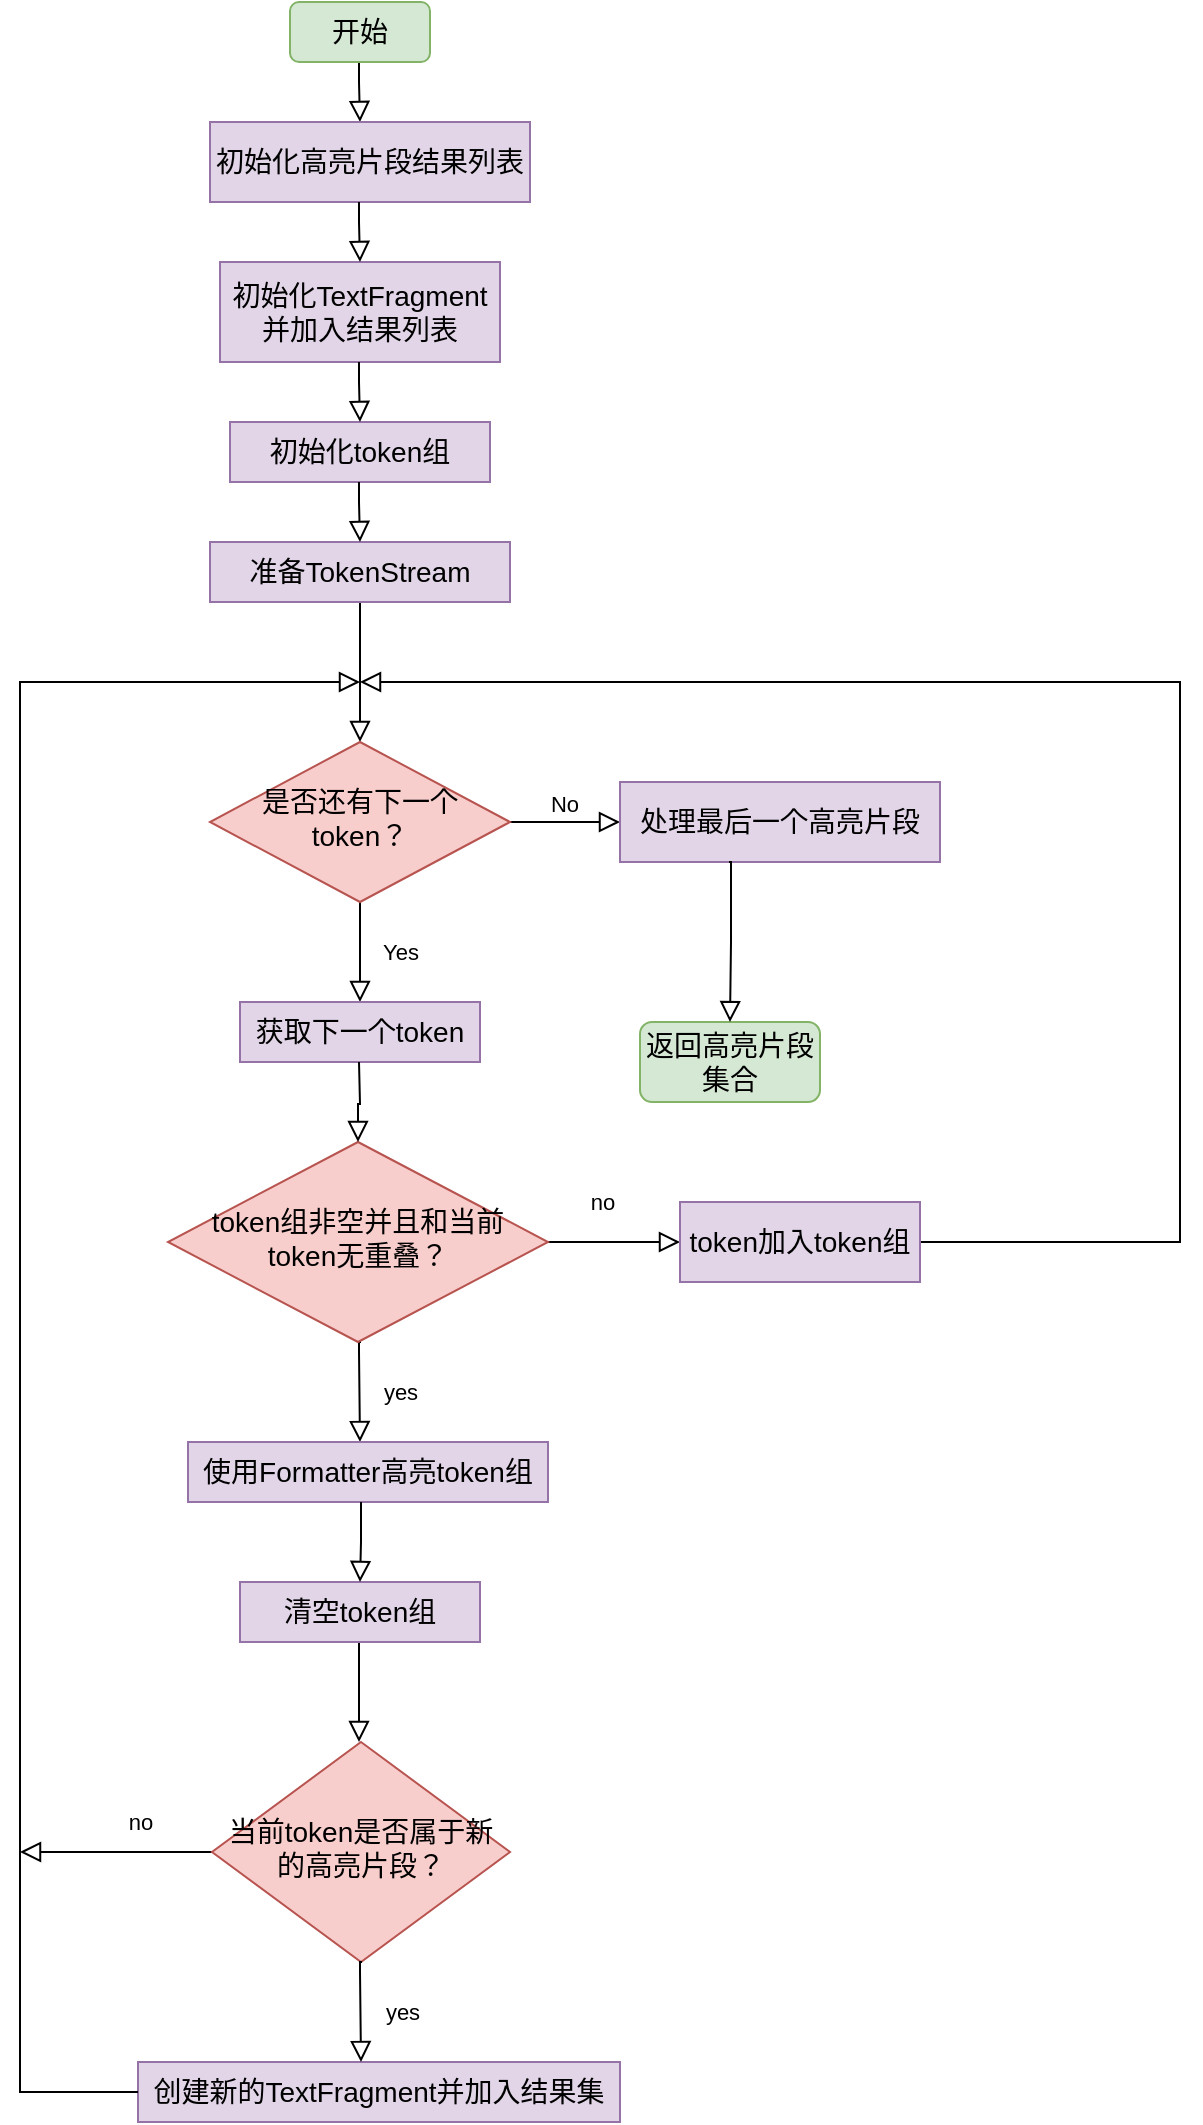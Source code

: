 <mxfile version="17.4.0" type="github">
  <diagram id="C5RBs43oDa-KdzZeNtuy" name="Page-1">
    <mxGraphModel dx="1351" dy="802" grid="1" gridSize="10" guides="1" tooltips="1" connect="1" arrows="1" fold="1" page="1" pageScale="1" pageWidth="827" pageHeight="1169" math="0" shadow="0">
      <root>
        <mxCell id="WIyWlLk6GJQsqaUBKTNV-0" />
        <mxCell id="WIyWlLk6GJQsqaUBKTNV-1" parent="WIyWlLk6GJQsqaUBKTNV-0" />
        <mxCell id="WIyWlLk6GJQsqaUBKTNV-2" value="" style="rounded=0;html=1;jettySize=auto;orthogonalLoop=1;fontSize=11;endArrow=block;endFill=0;endSize=8;strokeWidth=1;shadow=0;labelBackgroundColor=none;edgeStyle=orthogonalEdgeStyle;exitX=0.4;exitY=0.967;exitDx=0;exitDy=0;exitPerimeter=0;" parent="WIyWlLk6GJQsqaUBKTNV-1" source="PHvcSVjcB5XABRfBp6v2-33" target="WIyWlLk6GJQsqaUBKTNV-6" edge="1">
          <mxGeometry relative="1" as="geometry">
            <mxPoint x="220" y="340" as="sourcePoint" />
            <Array as="points">
              <mxPoint x="220" y="309" />
            </Array>
          </mxGeometry>
        </mxCell>
        <mxCell id="WIyWlLk6GJQsqaUBKTNV-4" value="Yes" style="rounded=0;html=1;jettySize=auto;orthogonalLoop=1;fontSize=11;endArrow=block;endFill=0;endSize=8;strokeWidth=1;shadow=0;labelBackgroundColor=none;edgeStyle=orthogonalEdgeStyle;" parent="WIyWlLk6GJQsqaUBKTNV-1" source="WIyWlLk6GJQsqaUBKTNV-6" edge="1">
          <mxGeometry y="20" relative="1" as="geometry">
            <mxPoint as="offset" />
            <mxPoint x="220" y="510" as="targetPoint" />
          </mxGeometry>
        </mxCell>
        <mxCell id="WIyWlLk6GJQsqaUBKTNV-5" value="No" style="edgeStyle=orthogonalEdgeStyle;rounded=0;html=1;jettySize=auto;orthogonalLoop=1;fontSize=11;endArrow=block;endFill=0;endSize=8;strokeWidth=1;shadow=0;labelBackgroundColor=none;" parent="WIyWlLk6GJQsqaUBKTNV-1" source="WIyWlLk6GJQsqaUBKTNV-6" edge="1">
          <mxGeometry y="10" relative="1" as="geometry">
            <mxPoint as="offset" />
            <mxPoint x="350" y="420" as="targetPoint" />
          </mxGeometry>
        </mxCell>
        <mxCell id="WIyWlLk6GJQsqaUBKTNV-6" value="&lt;font style=&quot;font-size: 14px&quot;&gt;是否还有下一个token？&lt;/font&gt;" style="rhombus;whiteSpace=wrap;html=1;shadow=0;fontFamily=Helvetica;fontSize=12;align=center;strokeWidth=1;spacing=6;spacingTop=-4;fillColor=#f8cecc;strokeColor=#b85450;" parent="WIyWlLk6GJQsqaUBKTNV-1" vertex="1">
          <mxGeometry x="145" y="380" width="150" height="80" as="geometry" />
        </mxCell>
        <mxCell id="WIyWlLk6GJQsqaUBKTNV-8" value="yes" style="rounded=0;html=1;jettySize=auto;orthogonalLoop=1;fontSize=11;endArrow=block;endFill=0;endSize=8;strokeWidth=1;shadow=0;labelBackgroundColor=none;edgeStyle=orthogonalEdgeStyle;" parent="WIyWlLk6GJQsqaUBKTNV-1" edge="1">
          <mxGeometry y="20" relative="1" as="geometry">
            <mxPoint as="offset" />
            <mxPoint x="220.5" y="680" as="sourcePoint" />
            <mxPoint x="220" y="730" as="targetPoint" />
            <Array as="points">
              <mxPoint x="219.5" y="685" />
              <mxPoint x="220.5" y="685" />
            </Array>
          </mxGeometry>
        </mxCell>
        <mxCell id="WIyWlLk6GJQsqaUBKTNV-9" value="no" style="edgeStyle=orthogonalEdgeStyle;rounded=0;html=1;jettySize=auto;orthogonalLoop=1;fontSize=11;endArrow=block;endFill=0;endSize=8;strokeWidth=1;shadow=0;labelBackgroundColor=none;entryX=0;entryY=0.5;entryDx=0;entryDy=0;" parent="WIyWlLk6GJQsqaUBKTNV-1" source="WIyWlLk6GJQsqaUBKTNV-10" target="PHvcSVjcB5XABRfBp6v2-38" edge="1">
          <mxGeometry x="-0.2" y="20" relative="1" as="geometry">
            <mxPoint as="offset" />
            <mxPoint x="310" y="640" as="targetPoint" />
          </mxGeometry>
        </mxCell>
        <mxCell id="WIyWlLk6GJQsqaUBKTNV-10" value="&lt;font style=&quot;font-size: 14px&quot;&gt;token组非空并且和当前token无重叠？&lt;/font&gt;" style="rhombus;whiteSpace=wrap;html=1;shadow=0;fontFamily=Helvetica;fontSize=12;align=center;strokeWidth=1;spacing=6;spacingTop=-4;fillColor=#f8cecc;strokeColor=#b85450;" parent="WIyWlLk6GJQsqaUBKTNV-1" vertex="1">
          <mxGeometry x="124" y="580" width="190" height="100" as="geometry" />
        </mxCell>
        <mxCell id="PHvcSVjcB5XABRfBp6v2-1" value="&lt;font style=&quot;font-size: 14px&quot;&gt;获取下一个token&lt;/font&gt;" style="rounded=0;whiteSpace=wrap;html=1;fillColor=#e1d5e7;strokeColor=#9673a6;" vertex="1" parent="WIyWlLk6GJQsqaUBKTNV-1">
          <mxGeometry x="160" y="510" width="120" height="30" as="geometry" />
        </mxCell>
        <mxCell id="PHvcSVjcB5XABRfBp6v2-5" value="" style="rounded=0;html=1;jettySize=auto;orthogonalLoop=1;fontSize=11;endArrow=block;endFill=0;endSize=8;strokeWidth=1;shadow=0;labelBackgroundColor=none;edgeStyle=orthogonalEdgeStyle;" edge="1" parent="WIyWlLk6GJQsqaUBKTNV-1">
          <mxGeometry relative="1" as="geometry">
            <mxPoint x="219.5" y="40" as="sourcePoint" />
            <mxPoint x="220" y="70" as="targetPoint" />
            <Array as="points">
              <mxPoint x="220" y="50" />
              <mxPoint x="220" y="50" />
            </Array>
          </mxGeometry>
        </mxCell>
        <mxCell id="PHvcSVjcB5XABRfBp6v2-9" value="" style="rounded=0;html=1;jettySize=auto;orthogonalLoop=1;fontSize=11;endArrow=block;endFill=0;endSize=8;strokeWidth=1;shadow=0;labelBackgroundColor=none;edgeStyle=orthogonalEdgeStyle;exitX=1;exitY=0.5;exitDx=0;exitDy=0;" edge="1" parent="WIyWlLk6GJQsqaUBKTNV-1" source="PHvcSVjcB5XABRfBp6v2-38">
          <mxGeometry relative="1" as="geometry">
            <mxPoint x="460" y="670" as="sourcePoint" />
            <mxPoint x="220" y="350" as="targetPoint" />
            <Array as="points">
              <mxPoint x="630" y="630" />
              <mxPoint x="630" y="350" />
            </Array>
          </mxGeometry>
        </mxCell>
        <mxCell id="PHvcSVjcB5XABRfBp6v2-10" value="" style="rounded=0;html=1;jettySize=auto;orthogonalLoop=1;fontSize=11;endArrow=block;endFill=0;endSize=8;strokeWidth=1;shadow=0;labelBackgroundColor=none;edgeStyle=orthogonalEdgeStyle;entryX=0.5;entryY=0;entryDx=0;entryDy=0;" edge="1" parent="WIyWlLk6GJQsqaUBKTNV-1" target="WIyWlLk6GJQsqaUBKTNV-10">
          <mxGeometry relative="1" as="geometry">
            <mxPoint x="219.5" y="540" as="sourcePoint" />
            <mxPoint x="219.5" y="590" as="targetPoint" />
          </mxGeometry>
        </mxCell>
        <mxCell id="PHvcSVjcB5XABRfBp6v2-12" value="no" style="edgeStyle=orthogonalEdgeStyle;rounded=0;html=1;jettySize=auto;orthogonalLoop=1;fontSize=11;endArrow=block;endFill=0;endSize=8;strokeWidth=1;shadow=0;labelBackgroundColor=none;exitX=0;exitY=0.5;exitDx=0;exitDy=0;" edge="1" parent="WIyWlLk6GJQsqaUBKTNV-1" source="PHvcSVjcB5XABRfBp6v2-13">
          <mxGeometry x="-0.25" y="-15" relative="1" as="geometry">
            <mxPoint as="offset" />
            <mxPoint x="50" y="935" as="targetPoint" />
            <mxPoint x="80" y="920" as="sourcePoint" />
          </mxGeometry>
        </mxCell>
        <mxCell id="PHvcSVjcB5XABRfBp6v2-13" value="&lt;font style=&quot;font-size: 14px&quot;&gt;当前token是否属于新的高亮片段？&lt;/font&gt;" style="rhombus;whiteSpace=wrap;html=1;shadow=0;fontFamily=Helvetica;fontSize=12;align=center;strokeWidth=1;spacing=6;spacingTop=-4;fillColor=#f8cecc;strokeColor=#b85450;" vertex="1" parent="WIyWlLk6GJQsqaUBKTNV-1">
          <mxGeometry x="146" y="880" width="149" height="110" as="geometry" />
        </mxCell>
        <mxCell id="PHvcSVjcB5XABRfBp6v2-14" value="" style="rounded=0;html=1;jettySize=auto;orthogonalLoop=1;fontSize=11;endArrow=block;endFill=0;endSize=8;strokeWidth=1;shadow=0;labelBackgroundColor=none;edgeStyle=orthogonalEdgeStyle;entryX=0.5;entryY=0;entryDx=0;entryDy=0;" edge="1" parent="WIyWlLk6GJQsqaUBKTNV-1">
          <mxGeometry relative="1" as="geometry">
            <mxPoint x="219.5" y="830" as="sourcePoint" />
            <mxPoint x="219.5" y="880" as="targetPoint" />
            <Array as="points" />
          </mxGeometry>
        </mxCell>
        <mxCell id="PHvcSVjcB5XABRfBp6v2-16" value="&lt;span&gt;&lt;font style=&quot;font-size: 14px&quot;&gt;使用Formatter高亮token组&lt;/font&gt;&lt;/span&gt;" style="rounded=0;whiteSpace=wrap;html=1;fillColor=#e1d5e7;strokeColor=#9673a6;" vertex="1" parent="WIyWlLk6GJQsqaUBKTNV-1">
          <mxGeometry x="134" y="730" width="180" height="30" as="geometry" />
        </mxCell>
        <mxCell id="PHvcSVjcB5XABRfBp6v2-18" value="&lt;font style=&quot;font-size: 14px&quot;&gt;返回高亮片段集合&lt;/font&gt;" style="rounded=1;whiteSpace=wrap;html=1;fontSize=12;glass=0;strokeWidth=1;shadow=0;fillColor=#d5e8d4;strokeColor=#82b366;" vertex="1" parent="WIyWlLk6GJQsqaUBKTNV-1">
          <mxGeometry x="360" y="520" width="90" height="40" as="geometry" />
        </mxCell>
        <mxCell id="PHvcSVjcB5XABRfBp6v2-19" value="&lt;span&gt;&lt;font style=&quot;font-size: 14px&quot;&gt;处理最后一个高亮片段&lt;/font&gt;&lt;/span&gt;" style="rounded=0;whiteSpace=wrap;html=1;fillColor=#e1d5e7;strokeColor=#9673a6;" vertex="1" parent="WIyWlLk6GJQsqaUBKTNV-1">
          <mxGeometry x="350" y="400" width="160" height="40" as="geometry" />
        </mxCell>
        <mxCell id="PHvcSVjcB5XABRfBp6v2-21" value="" style="rounded=0;html=1;jettySize=auto;orthogonalLoop=1;fontSize=11;endArrow=block;endFill=0;endSize=8;strokeWidth=1;shadow=0;labelBackgroundColor=none;edgeStyle=orthogonalEdgeStyle;entryX=0.5;entryY=0;entryDx=0;entryDy=0;" edge="1" parent="WIyWlLk6GJQsqaUBKTNV-1">
          <mxGeometry relative="1" as="geometry">
            <mxPoint x="404.5" y="440" as="sourcePoint" />
            <mxPoint x="405" y="520" as="targetPoint" />
            <Array as="points">
              <mxPoint x="405.5" y="440" />
              <mxPoint x="405.5" y="480" />
            </Array>
          </mxGeometry>
        </mxCell>
        <mxCell id="PHvcSVjcB5XABRfBp6v2-24" value="&lt;font style=&quot;font-size: 14px&quot;&gt;创建新的TextFragment并加入结果集&lt;/font&gt;" style="rounded=0;whiteSpace=wrap;html=1;fillColor=#e1d5e7;strokeColor=#9673a6;" vertex="1" parent="WIyWlLk6GJQsqaUBKTNV-1">
          <mxGeometry x="109" y="1040" width="241" height="30" as="geometry" />
        </mxCell>
        <mxCell id="PHvcSVjcB5XABRfBp6v2-27" value="&lt;span&gt;&lt;font style=&quot;font-size: 14px&quot;&gt;初始化高亮片段结果列表&lt;/font&gt;&lt;/span&gt;" style="rounded=0;whiteSpace=wrap;html=1;fillColor=#e1d5e7;strokeColor=#9673a6;" vertex="1" parent="WIyWlLk6GJQsqaUBKTNV-1">
          <mxGeometry x="145" y="70" width="160" height="40" as="geometry" />
        </mxCell>
        <mxCell id="PHvcSVjcB5XABRfBp6v2-28" value="&lt;font style=&quot;font-size: 14px&quot;&gt;开始&lt;/font&gt;" style="rounded=1;whiteSpace=wrap;html=1;fillColor=#d5e8d4;strokeColor=#82b366;" vertex="1" parent="WIyWlLk6GJQsqaUBKTNV-1">
          <mxGeometry x="185" y="10" width="70" height="30" as="geometry" />
        </mxCell>
        <mxCell id="PHvcSVjcB5XABRfBp6v2-29" value="&lt;font style=&quot;font-size: 14px&quot;&gt;初始化TextFragment并加入结果列表&lt;/font&gt;" style="rounded=0;whiteSpace=wrap;html=1;fillColor=#e1d5e7;strokeColor=#9673a6;" vertex="1" parent="WIyWlLk6GJQsqaUBKTNV-1">
          <mxGeometry x="150" y="140" width="140" height="50" as="geometry" />
        </mxCell>
        <mxCell id="PHvcSVjcB5XABRfBp6v2-31" value="&lt;span&gt;&lt;font style=&quot;font-size: 14px&quot;&gt;初始化token组&lt;/font&gt;&lt;br&gt;&lt;/span&gt;" style="rounded=0;whiteSpace=wrap;html=1;fillColor=#e1d5e7;strokeColor=#9673a6;" vertex="1" parent="WIyWlLk6GJQsqaUBKTNV-1">
          <mxGeometry x="155" y="220" width="130" height="30" as="geometry" />
        </mxCell>
        <mxCell id="PHvcSVjcB5XABRfBp6v2-33" value="&lt;font style=&quot;font-size: 14px&quot;&gt;准备TokenStream&lt;/font&gt;" style="rounded=0;whiteSpace=wrap;html=1;fillColor=#e1d5e7;strokeColor=#9673a6;" vertex="1" parent="WIyWlLk6GJQsqaUBKTNV-1">
          <mxGeometry x="145" y="280" width="150" height="30" as="geometry" />
        </mxCell>
        <mxCell id="PHvcSVjcB5XABRfBp6v2-34" value="" style="rounded=0;html=1;jettySize=auto;orthogonalLoop=1;fontSize=11;endArrow=block;endFill=0;endSize=8;strokeWidth=1;shadow=0;labelBackgroundColor=none;edgeStyle=orthogonalEdgeStyle;exitX=0;exitY=0.5;exitDx=0;exitDy=0;" edge="1" parent="WIyWlLk6GJQsqaUBKTNV-1" source="PHvcSVjcB5XABRfBp6v2-24">
          <mxGeometry relative="1" as="geometry">
            <mxPoint x="60" y="1310" as="sourcePoint" />
            <mxPoint x="220" y="350" as="targetPoint" />
            <Array as="points">
              <mxPoint x="50" y="1055" />
              <mxPoint x="50" y="350" />
            </Array>
          </mxGeometry>
        </mxCell>
        <mxCell id="PHvcSVjcB5XABRfBp6v2-35" value="" style="rounded=0;html=1;jettySize=auto;orthogonalLoop=1;fontSize=11;endArrow=block;endFill=0;endSize=8;strokeWidth=1;shadow=0;labelBackgroundColor=none;edgeStyle=orthogonalEdgeStyle;" edge="1" parent="WIyWlLk6GJQsqaUBKTNV-1">
          <mxGeometry relative="1" as="geometry">
            <mxPoint x="219.5" y="110" as="sourcePoint" />
            <mxPoint x="220" y="140" as="targetPoint" />
            <Array as="points">
              <mxPoint x="220" y="120" />
              <mxPoint x="220" y="120" />
            </Array>
          </mxGeometry>
        </mxCell>
        <mxCell id="PHvcSVjcB5XABRfBp6v2-36" value="" style="rounded=0;html=1;jettySize=auto;orthogonalLoop=1;fontSize=11;endArrow=block;endFill=0;endSize=8;strokeWidth=1;shadow=0;labelBackgroundColor=none;edgeStyle=orthogonalEdgeStyle;" edge="1" parent="WIyWlLk6GJQsqaUBKTNV-1">
          <mxGeometry relative="1" as="geometry">
            <mxPoint x="219.5" y="190" as="sourcePoint" />
            <mxPoint x="220" y="220" as="targetPoint" />
            <Array as="points">
              <mxPoint x="220" y="200" />
              <mxPoint x="220" y="200" />
            </Array>
          </mxGeometry>
        </mxCell>
        <mxCell id="PHvcSVjcB5XABRfBp6v2-37" value="" style="rounded=0;html=1;jettySize=auto;orthogonalLoop=1;fontSize=11;endArrow=block;endFill=0;endSize=8;strokeWidth=1;shadow=0;labelBackgroundColor=none;edgeStyle=orthogonalEdgeStyle;" edge="1" parent="WIyWlLk6GJQsqaUBKTNV-1">
          <mxGeometry relative="1" as="geometry">
            <mxPoint x="219.5" y="250" as="sourcePoint" />
            <mxPoint x="220" y="280" as="targetPoint" />
            <Array as="points">
              <mxPoint x="220" y="260" />
              <mxPoint x="220" y="260" />
            </Array>
          </mxGeometry>
        </mxCell>
        <mxCell id="PHvcSVjcB5XABRfBp6v2-38" value="&lt;font style=&quot;font-size: 14px&quot;&gt;token加入token组&lt;/font&gt;" style="rounded=0;whiteSpace=wrap;html=1;fontSize=14;fillColor=#e1d5e7;strokeColor=#9673a6;" vertex="1" parent="WIyWlLk6GJQsqaUBKTNV-1">
          <mxGeometry x="380" y="610" width="120" height="40" as="geometry" />
        </mxCell>
        <mxCell id="PHvcSVjcB5XABRfBp6v2-22" value="&lt;span&gt;&lt;font style=&quot;font-size: 14px&quot;&gt;清空token组&lt;/font&gt;&lt;/span&gt;" style="rounded=0;whiteSpace=wrap;html=1;fillColor=#e1d5e7;strokeColor=#9673a6;" vertex="1" parent="WIyWlLk6GJQsqaUBKTNV-1">
          <mxGeometry x="160" y="800" width="120" height="30" as="geometry" />
        </mxCell>
        <mxCell id="PHvcSVjcB5XABRfBp6v2-40" value="yes" style="rounded=0;html=1;jettySize=auto;orthogonalLoop=1;fontSize=11;endArrow=block;endFill=0;endSize=8;strokeWidth=1;shadow=0;labelBackgroundColor=none;edgeStyle=orthogonalEdgeStyle;" edge="1" parent="WIyWlLk6GJQsqaUBKTNV-1">
          <mxGeometry y="20" relative="1" as="geometry">
            <mxPoint as="offset" />
            <mxPoint x="221" y="990" as="sourcePoint" />
            <mxPoint x="220.5" y="1040" as="targetPoint" />
            <Array as="points">
              <mxPoint x="220" y="995" />
              <mxPoint x="221" y="995" />
            </Array>
          </mxGeometry>
        </mxCell>
        <mxCell id="PHvcSVjcB5XABRfBp6v2-41" value="" style="rounded=0;html=1;jettySize=auto;orthogonalLoop=1;fontSize=11;endArrow=block;endFill=0;endSize=8;strokeWidth=1;shadow=0;labelBackgroundColor=none;edgeStyle=orthogonalEdgeStyle;entryX=0.5;entryY=0;entryDx=0;entryDy=0;" edge="1" parent="WIyWlLk6GJQsqaUBKTNV-1">
          <mxGeometry relative="1" as="geometry">
            <mxPoint x="220.5" y="760" as="sourcePoint" />
            <mxPoint x="220" y="800" as="targetPoint" />
            <Array as="points">
              <mxPoint x="220.5" y="780" />
            </Array>
          </mxGeometry>
        </mxCell>
      </root>
    </mxGraphModel>
  </diagram>
</mxfile>
